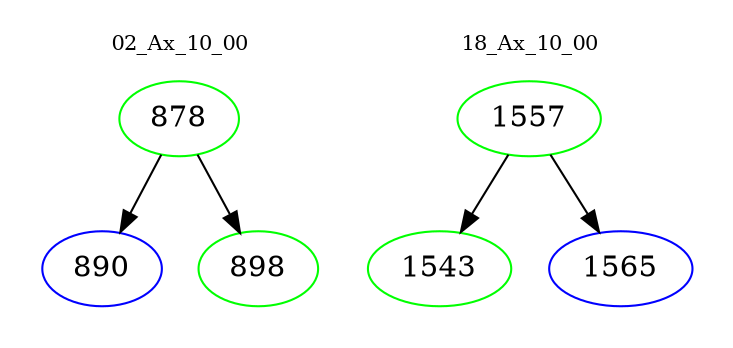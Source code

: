 digraph{
subgraph cluster_0 {
color = white
label = "02_Ax_10_00";
fontsize=10;
T0_878 [label="878", color="green"]
T0_878 -> T0_890 [color="black"]
T0_890 [label="890", color="blue"]
T0_878 -> T0_898 [color="black"]
T0_898 [label="898", color="green"]
}
subgraph cluster_1 {
color = white
label = "18_Ax_10_00";
fontsize=10;
T1_1557 [label="1557", color="green"]
T1_1557 -> T1_1543 [color="black"]
T1_1543 [label="1543", color="green"]
T1_1557 -> T1_1565 [color="black"]
T1_1565 [label="1565", color="blue"]
}
}
